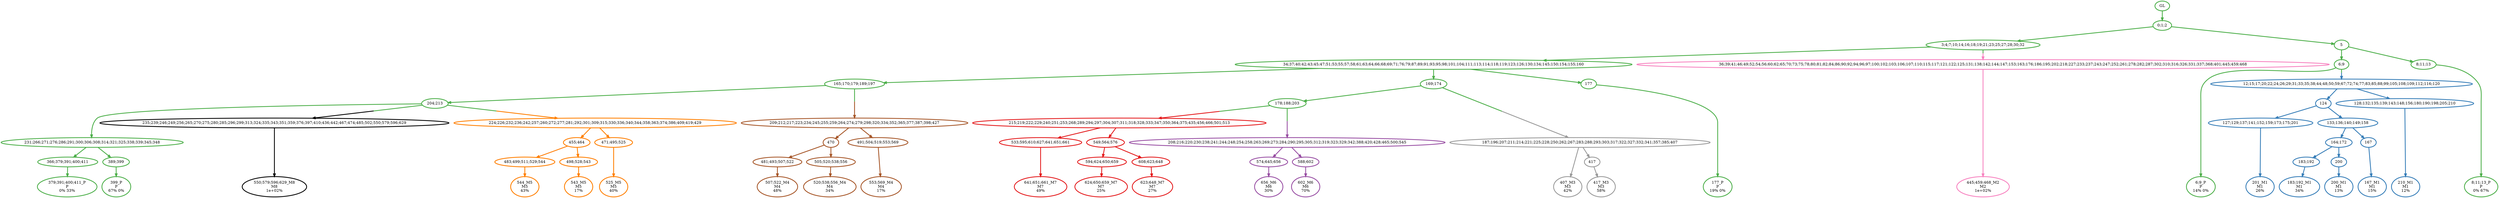 digraph T {
	{
		rank=same
		62 [penwidth=3,colorscheme=set19,color=3,label="379;391;400;411_P\nP\n0% 33%"]
		60 [penwidth=3,colorscheme=set19,color=3,label="399_P\nP\n67% 0%"]
		56 [penwidth=3,colorscheme=set19,color=3,label="177_P\nP\n19% 0%"]
		53 [penwidth=3,colorscheme=set19,color=3,label="6;9_P\nP\n14% 0%"]
		51 [penwidth=3,colorscheme=set19,color=3,label="8;11;13_P\nP\n0% 67%"]
		48 [penwidth=3,colorscheme=set19,color=2,label="201_M1\nM1\n26%"]
		44 [penwidth=3,colorscheme=set19,color=2,label="183;192_M1\nM1\n34%"]
		42 [penwidth=3,colorscheme=set19,color=2,label="200_M1\nM1\n13%"]
		40 [penwidth=3,colorscheme=set19,color=2,label="167_M1\nM1\n15%"]
		38 [penwidth=3,colorscheme=set19,color=2,label="210_M1\nM1\n12%"]
		37 [penwidth=3,colorscheme=set19,color=8,label="445;459;468_M2\nM2\n1e+02%"]
		36 [penwidth=3,colorscheme=set19,color=9,label="407_M3\nM3\n42%"]
		34 [penwidth=3,colorscheme=set19,color=9,label="417_M3\nM3\n58%"]
		31 [penwidth=3,colorscheme=set19,color=7,label="507;522_M4\nM4\n48%"]
		29 [penwidth=3,colorscheme=set19,color=7,label="520;538;556_M4\nM4\n34%"]
		27 [penwidth=3,colorscheme=set19,color=7,label="553;569_M4\nM4\n17%"]
		24 [penwidth=3,colorscheme=set19,color=5,label="544_M5\nM5\n43%"]
		22 [penwidth=3,colorscheme=set19,color=5,label="543_M5\nM5\n17%"]
		20 [penwidth=3,colorscheme=set19,color=5,label="525_M5\nM5\n40%"]
		18 [penwidth=3,colorscheme=set19,color=4,label="656_M6\nM6\n30%"]
		16 [penwidth=3,colorscheme=set19,color=4,label="602_M6\nM6\n70%"]
		14 [penwidth=3,colorscheme=set19,color=1,label="641;651;661_M7\nM7\n49%"]
		11 [penwidth=3,colorscheme=set19,color=1,label="624;650;659_M7\nM7\n25%"]
		9 [penwidth=3,colorscheme=set19,color=1,label="623;648_M7\nM7\n27%"]
		8 [penwidth=3,colorscheme=set19,color=10,label="550;579;596;629_M8\nM8\n1e+02%"]
	}
	70 [penwidth=3,colorscheme=set19,color=3,label="GL"]
	69 [penwidth=3,colorscheme=set19,color=3,label="0;1;2"]
	68 [penwidth=3,colorscheme=set19,color=3,label="3;4;7;10;14;16;18;19;21;23;25;27;28;30;32"]
	67 [penwidth=3,colorscheme=set19,color=3,label="34;37;40;42;43;45;47;51;53;55;57;58;61;63;64;66;68;69;71;76;79;87;89;91;93;95;98;101;104;111;113;114;118;119;123;126;130;134;145;150;154;155;160"]
	66 [penwidth=3,colorscheme=set19,color=3,label="165;170;179;189;197"]
	65 [penwidth=3,colorscheme=set19,color=3,label="204;213"]
	64 [penwidth=3,colorscheme=set19,color=3,label="231;266;271;276;286;291;300;306;308;314;321;325;338;339;345;348"]
	63 [penwidth=3,colorscheme=set19,color=3,label="366;379;391;400;411"]
	61 [penwidth=3,colorscheme=set19,color=3,label="389;399"]
	59 [penwidth=3,colorscheme=set19,color=3,label="169;174"]
	58 [penwidth=3,colorscheme=set19,color=3,label="178;188;203"]
	57 [penwidth=3,colorscheme=set19,color=3,label="177"]
	55 [penwidth=3,colorscheme=set19,color=3,label="5"]
	54 [penwidth=3,colorscheme=set19,color=3,label="6;9"]
	52 [penwidth=3,colorscheme=set19,color=3,label="8;11;13"]
	50 [penwidth=3,colorscheme=set19,color=2,label="124"]
	49 [penwidth=3,colorscheme=set19,color=2,label="127;129;137;141;152;159;173;175;201"]
	47 [penwidth=3,colorscheme=set19,color=2,label="133;136;140;149;158"]
	46 [penwidth=3,colorscheme=set19,color=2,label="164;172"]
	45 [penwidth=3,colorscheme=set19,color=2,label="183;192"]
	43 [penwidth=3,colorscheme=set19,color=2,label="200"]
	41 [penwidth=3,colorscheme=set19,color=2,label="167"]
	39 [penwidth=3,colorscheme=set19,color=2,label="128;132;135;139;143;148;156;180;190;198;205;210"]
	35 [penwidth=3,colorscheme=set19,color=9,label="417"]
	33 [penwidth=3,colorscheme=set19,color=7,label="470"]
	32 [penwidth=3,colorscheme=set19,color=7,label="481;493;507;522"]
	30 [penwidth=3,colorscheme=set19,color=7,label="505;520;538;556"]
	28 [penwidth=3,colorscheme=set19,color=7,label="491;504;519;553;569"]
	26 [penwidth=3,colorscheme=set19,color=5,label="455;464"]
	25 [penwidth=3,colorscheme=set19,color=5,label="483;499;511;529;544"]
	23 [penwidth=3,colorscheme=set19,color=5,label="498;528;543"]
	21 [penwidth=3,colorscheme=set19,color=5,label="471;495;525"]
	19 [penwidth=3,colorscheme=set19,color=4,label="574;645;656"]
	17 [penwidth=3,colorscheme=set19,color=4,label="588;602"]
	15 [penwidth=3,colorscheme=set19,color=1,label="533;595;610;627;641;651;661"]
	13 [penwidth=3,colorscheme=set19,color=1,label="549;564;576"]
	12 [penwidth=3,colorscheme=set19,color=1,label="594;624;650;659"]
	10 [penwidth=3,colorscheme=set19,color=1,label="608;623;648"]
	7 [penwidth=3,colorscheme=set19,color=10,label="235;239;246;249;256;265;270;275;280;285;296;299;313;324;335;343;351;359;376;397;410;436;442;467;474;485;502;550;579;596;629"]
	6 [penwidth=3,colorscheme=set19,color=1,label="215;219;222;229;240;251;253;268;289;294;297;304;307;311;318;328;333;347;350;364;375;435;456;466;501;513"]
	5 [penwidth=3,colorscheme=set19,color=4,label="208;216;220;230;238;241;244;248;254;258;263;269;273;284;290;295;305;312;319;323;329;342;388;420;428;465;500;545"]
	4 [penwidth=3,colorscheme=set19,color=5,label="224;226;232;236;242;257;260;272;277;281;292;301;309;315;330;336;340;344;358;363;374;386;409;419;429"]
	3 [penwidth=3,colorscheme=set19,color=7,label="209;212;217;223;234;245;255;259;264;274;279;298;320;334;352;365;377;387;398;427"]
	2 [penwidth=3,colorscheme=set19,color=9,label="187;196;207;211;214;221;225;228;250;262;267;283;288;293;303;317;322;327;332;341;357;385;407"]
	1 [penwidth=3,colorscheme=set19,color=8,label="36;39;41;46;49;52;54;56;60;62;65;70;73;75;78;80;81;82;84;86;90;92;94;96;97;100;102;103;106;107;110;115;117;121;122;125;131;138;142;144;147;153;163;176;186;195;202;218;227;233;237;243;247;252;261;278;282;287;302;310;316;326;331;337;368;401;445;459;468"]
	0 [penwidth=3,colorscheme=set19,color=2,label="12;15;17;20;22;24;26;29;31;33;35;38;44;48;50;59;67;72;74;77;83;85;88;99;105;108;109;112;116;120"]
	70 -> 69 [penwidth=3,colorscheme=set19,color=3]
	69 -> 55 [penwidth=3,colorscheme=set19,color=3]
	69 -> 68 [penwidth=3,colorscheme=set19,color=3]
	68 -> 67 [penwidth=3,colorscheme=set19,color=3]
	68 -> 1 [penwidth=3,colorscheme=set19,color="3;0.5:8"]
	67 -> 66 [penwidth=3,colorscheme=set19,color=3]
	67 -> 59 [penwidth=3,colorscheme=set19,color=3]
	67 -> 57 [penwidth=3,colorscheme=set19,color=3]
	66 -> 65 [penwidth=3,colorscheme=set19,color=3]
	66 -> 3 [penwidth=3,colorscheme=set19,color="3;0.5:7"]
	65 -> 64 [penwidth=3,colorscheme=set19,color=3]
	65 -> 7 [penwidth=3,colorscheme=set19,color="3;0.5:10"]
	65 -> 4 [penwidth=3,colorscheme=set19,color="3;0.5:5"]
	64 -> 61 [penwidth=3,colorscheme=set19,color=3]
	64 -> 63 [penwidth=3,colorscheme=set19,color=3]
	63 -> 62 [penwidth=3,colorscheme=set19,color=3]
	61 -> 60 [penwidth=3,colorscheme=set19,color=3]
	59 -> 58 [penwidth=3,colorscheme=set19,color=3]
	59 -> 2 [penwidth=3,colorscheme=set19,color="3;0.5:9"]
	58 -> 6 [penwidth=3,colorscheme=set19,color="3;0.5:1"]
	58 -> 5 [penwidth=3,colorscheme=set19,color="3;0.5:4"]
	57 -> 56 [penwidth=3,colorscheme=set19,color=3]
	55 -> 54 [penwidth=3,colorscheme=set19,color=3]
	55 -> 52 [penwidth=3,colorscheme=set19,color=3]
	54 -> 53 [penwidth=3,colorscheme=set19,color=3]
	54 -> 0 [penwidth=3,colorscheme=set19,color="3;0.5:2"]
	52 -> 51 [penwidth=3,colorscheme=set19,color=3]
	50 -> 47 [penwidth=3,colorscheme=set19,color=2]
	50 -> 49 [penwidth=3,colorscheme=set19,color=2]
	49 -> 48 [penwidth=3,colorscheme=set19,color=2]
	47 -> 46 [penwidth=3,colorscheme=set19,color=2]
	47 -> 41 [penwidth=3,colorscheme=set19,color=2]
	46 -> 45 [penwidth=3,colorscheme=set19,color=2]
	46 -> 43 [penwidth=3,colorscheme=set19,color=2]
	45 -> 44 [penwidth=3,colorscheme=set19,color=2]
	43 -> 42 [penwidth=3,colorscheme=set19,color=2]
	41 -> 40 [penwidth=3,colorscheme=set19,color=2]
	39 -> 38 [penwidth=3,colorscheme=set19,color=2]
	35 -> 34 [penwidth=3,colorscheme=set19,color=9]
	33 -> 30 [penwidth=3,colorscheme=set19,color=7]
	33 -> 32 [penwidth=3,colorscheme=set19,color=7]
	32 -> 31 [penwidth=3,colorscheme=set19,color=7]
	30 -> 29 [penwidth=3,colorscheme=set19,color=7]
	28 -> 27 [penwidth=3,colorscheme=set19,color=7]
	26 -> 23 [penwidth=3,colorscheme=set19,color=5]
	26 -> 25 [penwidth=3,colorscheme=set19,color=5]
	25 -> 24 [penwidth=3,colorscheme=set19,color=5]
	23 -> 22 [penwidth=3,colorscheme=set19,color=5]
	21 -> 20 [penwidth=3,colorscheme=set19,color=5]
	19 -> 18 [penwidth=3,colorscheme=set19,color=4]
	17 -> 16 [penwidth=3,colorscheme=set19,color=4]
	15 -> 14 [penwidth=3,colorscheme=set19,color=1]
	13 -> 10 [penwidth=3,colorscheme=set19,color=1]
	13 -> 12 [penwidth=3,colorscheme=set19,color=1]
	12 -> 11 [penwidth=3,colorscheme=set19,color=1]
	10 -> 9 [penwidth=3,colorscheme=set19,color=1]
	7 -> 8 [penwidth=3,colorscheme=set19,color=10]
	6 -> 15 [penwidth=3,colorscheme=set19,color=1]
	6 -> 13 [penwidth=3,colorscheme=set19,color=1]
	5 -> 19 [penwidth=3,colorscheme=set19,color=4]
	5 -> 17 [penwidth=3,colorscheme=set19,color=4]
	4 -> 26 [penwidth=3,colorscheme=set19,color=5]
	4 -> 21 [penwidth=3,colorscheme=set19,color=5]
	3 -> 33 [penwidth=3,colorscheme=set19,color=7]
	3 -> 28 [penwidth=3,colorscheme=set19,color=7]
	2 -> 36 [penwidth=3,colorscheme=set19,color=9]
	2 -> 35 [penwidth=3,colorscheme=set19,color=9]
	1 -> 37 [penwidth=3,colorscheme=set19,color=8]
	0 -> 50 [penwidth=3,colorscheme=set19,color=2]
	0 -> 39 [penwidth=3,colorscheme=set19,color=2]
}
